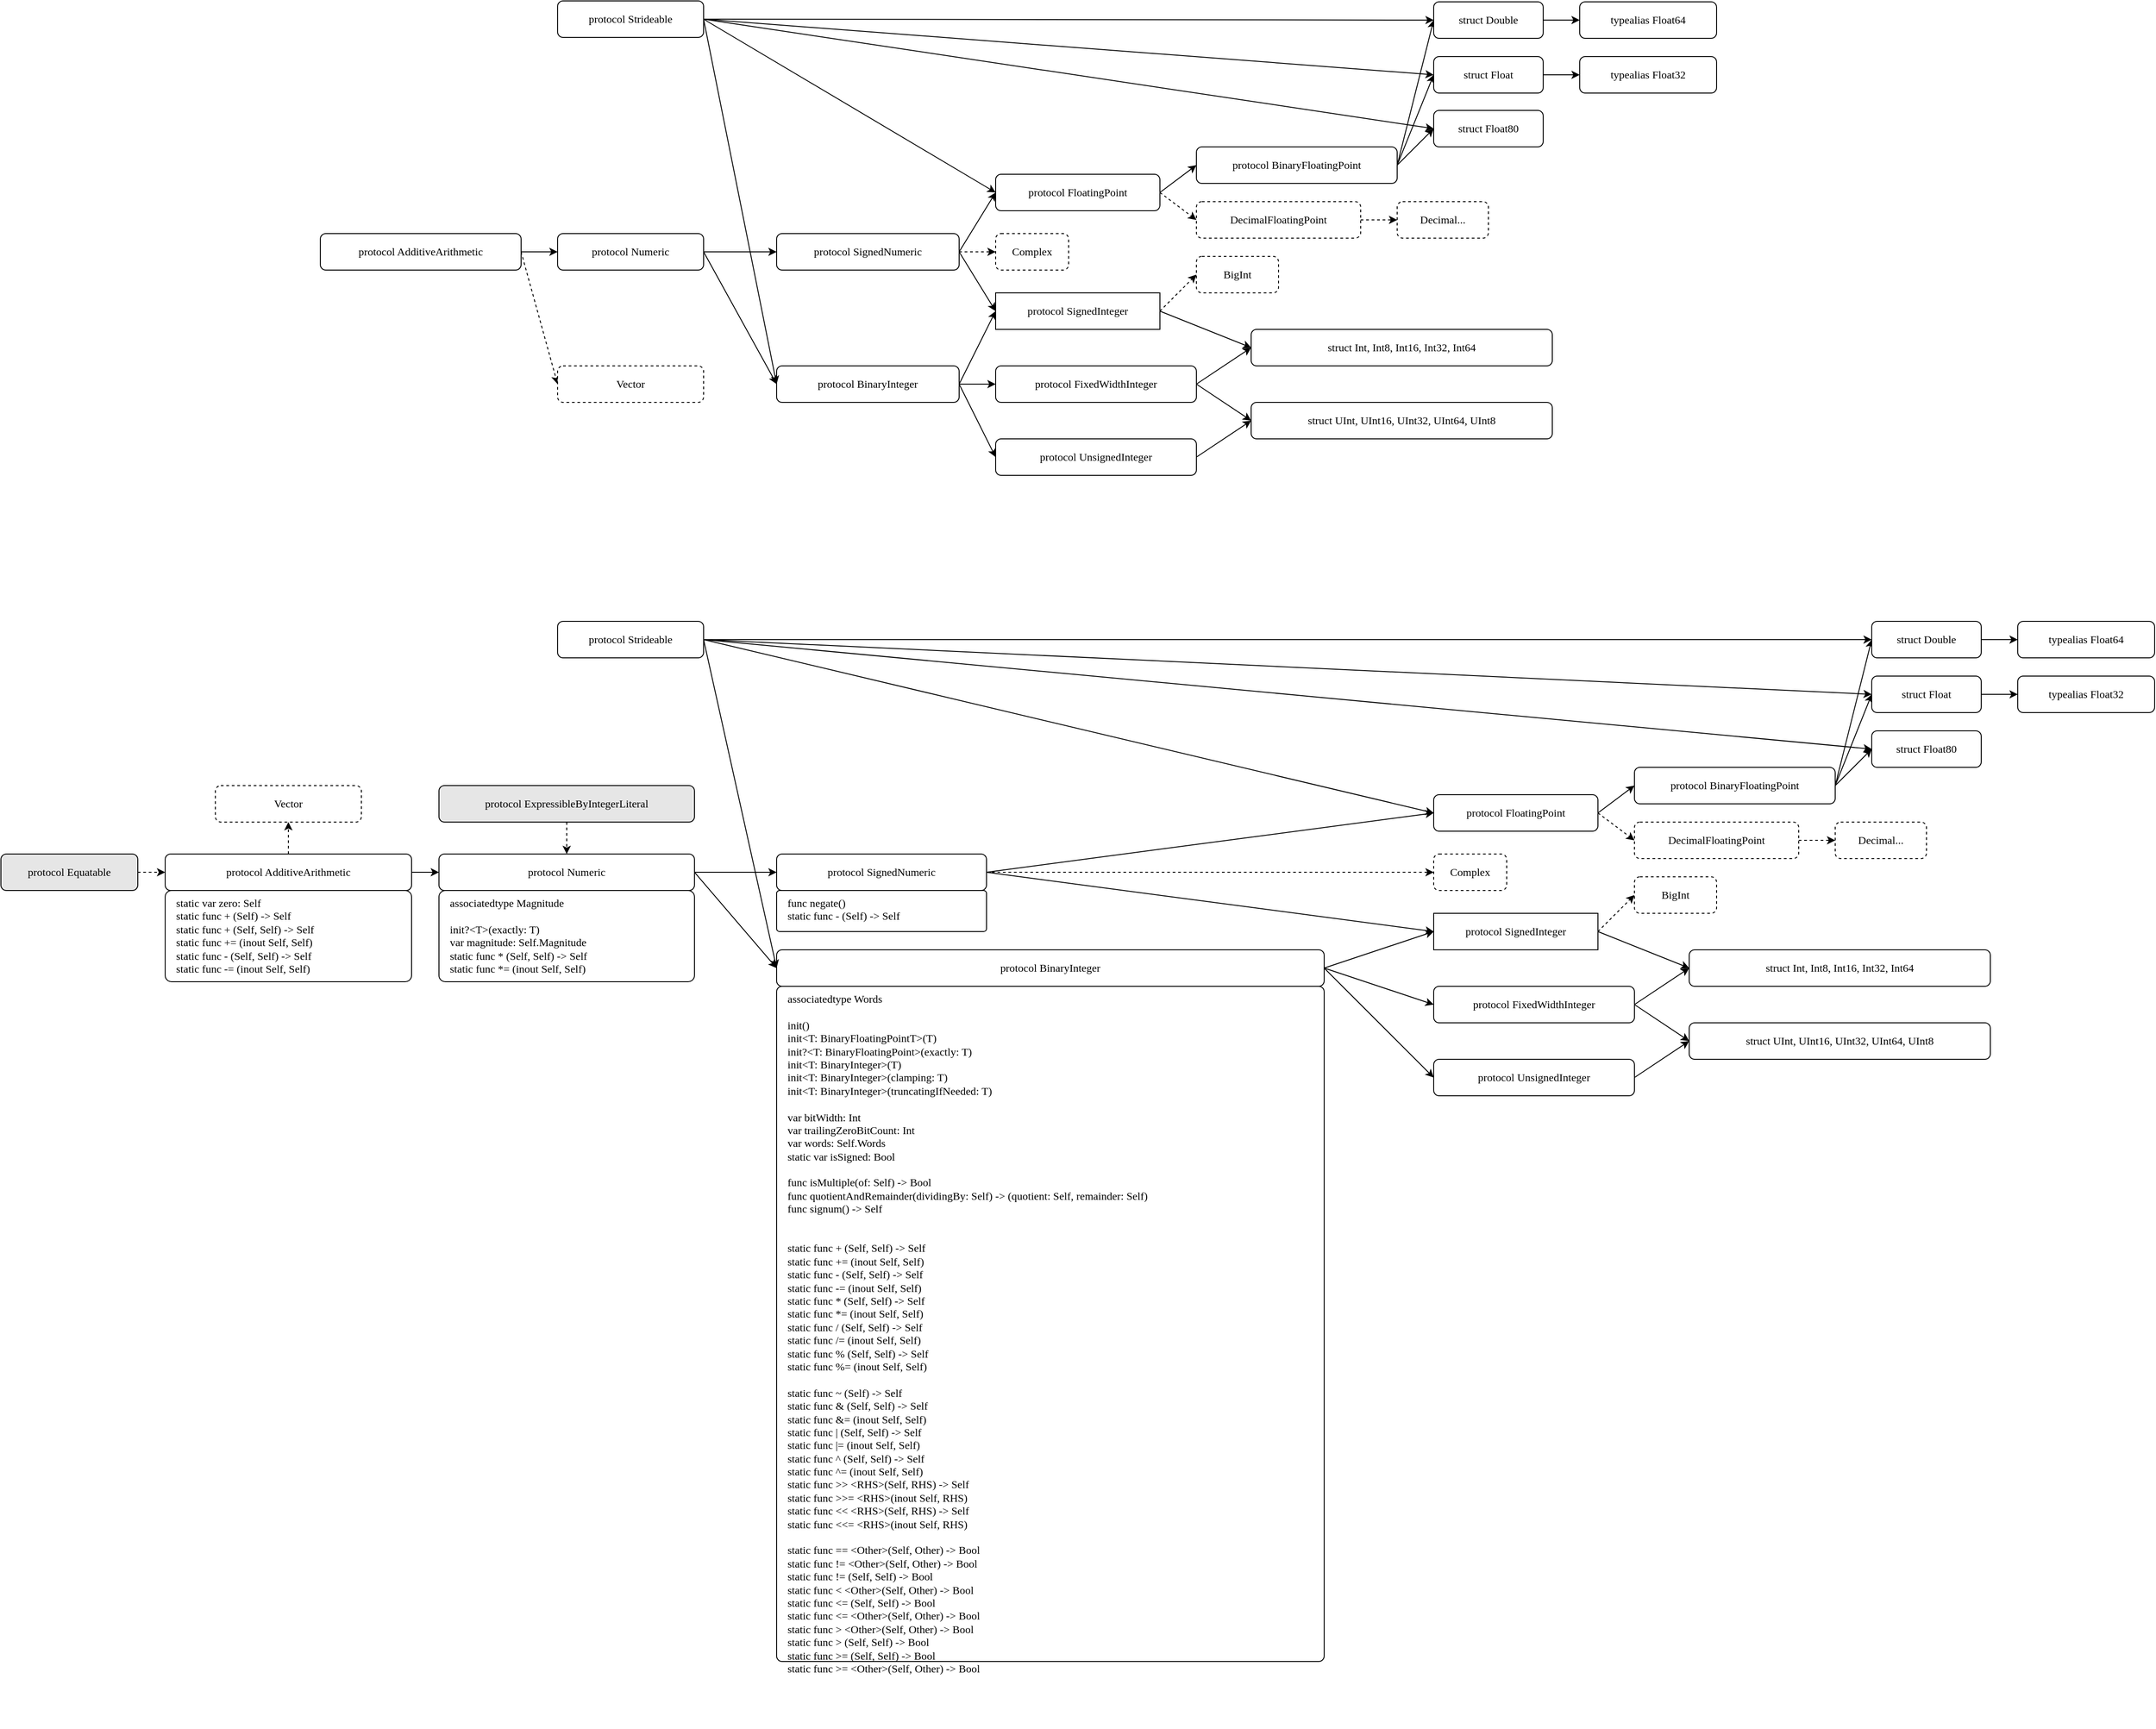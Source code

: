 <mxfile version="10.8.9" type="github"><diagram id="rcVeph1lbxfG8_K3qu0U" name="Page-1"><mxGraphModel dx="2012" dy="1868" grid="1" gridSize="10" guides="1" tooltips="1" connect="1" arrows="1" fold="1" page="1" pageScale="1" pageWidth="827" pageHeight="1169" math="0" shadow="0"><root><mxCell id="0"/><mxCell id="1" parent="0"/><mxCell id="bAg9nZdT17nKx8bPK2S7-5" style="rounded=0;orthogonalLoop=1;jettySize=auto;html=1;exitX=1;exitY=0.5;exitDx=0;exitDy=0;entryX=0;entryY=0.5;entryDx=0;entryDy=0;" parent="1" source="bAg9nZdT17nKx8bPK2S7-1" target="bAg9nZdT17nKx8bPK2S7-3" edge="1"><mxGeometry relative="1" as="geometry"/></mxCell><mxCell id="bAg9nZdT17nKx8bPK2S7-16" style="edgeStyle=none;rounded=0;orthogonalLoop=1;jettySize=auto;html=1;exitX=1;exitY=0.5;exitDx=0;exitDy=0;entryX=0;entryY=0.5;entryDx=0;entryDy=0;" parent="1" source="bAg9nZdT17nKx8bPK2S7-1" target="bAg9nZdT17nKx8bPK2S7-11" edge="1"><mxGeometry relative="1" as="geometry"/></mxCell><mxCell id="bAg9nZdT17nKx8bPK2S7-1" value="&lt;div&gt;&lt;div&gt;&lt;div&gt;&lt;div&gt;&lt;div&gt;&lt;div&gt;&lt;div&gt;&lt;div&gt;&lt;div&gt;&lt;div&gt;&lt;div&gt;&lt;div&gt;&lt;div&gt;&lt;div&gt;&lt;div&gt;&lt;span&gt;&lt;div&gt;&lt;div&gt;&lt;div&gt;&lt;div&gt;&lt;div&gt;&lt;div&gt;&lt;div&gt;&lt;div&gt;&lt;div&gt;&lt;div&gt;&lt;div&gt;&lt;div&gt;&lt;div&gt;&lt;div&gt;&lt;div&gt;&lt;div&gt;&lt;div&gt;&lt;div&gt;&lt;div&gt;&lt;div&gt;&lt;span&gt;&lt;div&gt;&lt;div&gt;&lt;div&gt;&lt;div&gt;&lt;div&gt;&lt;div&gt;&lt;div&gt;&lt;div&gt;&lt;div&gt;&lt;div&gt;&lt;div&gt;&lt;div&gt;&lt;div&gt;&lt;div&gt;&lt;div&gt;&lt;div&gt;&lt;table&gt;&lt;tbody&gt;&lt;tr&gt;&lt;td height=&quot;21&quot;&gt;protocol FixedWidthInteger&lt;/td&gt;&lt;/tr&gt;&lt;/tbody&gt;&lt;/table&gt;&lt;/div&gt;&lt;/div&gt;&lt;/div&gt;&lt;/div&gt;&lt;/div&gt;&lt;/div&gt;&lt;/div&gt;&lt;/div&gt;&lt;/div&gt;&lt;/div&gt;&lt;/div&gt;&lt;/div&gt;&lt;/div&gt;&lt;/div&gt;&lt;/div&gt;&lt;/div&gt;&lt;/span&gt;&lt;/div&gt;&lt;/div&gt;&lt;/div&gt;&lt;/div&gt;&lt;/div&gt;&lt;/div&gt;&lt;/div&gt;&lt;/div&gt;&lt;/div&gt;&lt;/div&gt;&lt;/div&gt;&lt;/div&gt;&lt;/div&gt;&lt;/div&gt;&lt;/div&gt;&lt;/div&gt;&lt;/div&gt;&lt;/div&gt;&lt;/div&gt;&lt;/div&gt;&lt;/span&gt;&lt;/div&gt;&lt;/div&gt;&lt;/div&gt;&lt;/div&gt;&lt;/div&gt;&lt;/div&gt;&lt;/div&gt;&lt;/div&gt;&lt;/div&gt;&lt;/div&gt;&lt;/div&gt;&lt;/div&gt;&lt;/div&gt;&lt;/div&gt;&lt;/div&gt;" style="rounded=1;whiteSpace=wrap;html=1;fontFamily=Menlo;" parent="1" vertex="1"><mxGeometry x="800" y="120" width="220" height="40" as="geometry"/></mxCell><mxCell id="bAg9nZdT17nKx8bPK2S7-6" style="rounded=0;orthogonalLoop=1;jettySize=auto;html=1;exitX=1;exitY=0.5;exitDx=0;exitDy=0;entryX=0;entryY=0.5;entryDx=0;entryDy=0;" parent="1" source="bAg9nZdT17nKx8bPK2S7-2" target="bAg9nZdT17nKx8bPK2S7-3" edge="1"><mxGeometry relative="1" as="geometry"/></mxCell><mxCell id="KWHoCQcayo5Sqr1PXvE4-10" style="edgeStyle=none;rounded=0;orthogonalLoop=1;jettySize=auto;html=1;exitX=1;exitY=0.5;exitDx=0;exitDy=0;entryX=0;entryY=0.5;entryDx=0;entryDy=0;dashed=1;" parent="1" source="bAg9nZdT17nKx8bPK2S7-2" target="KWHoCQcayo5Sqr1PXvE4-9" edge="1"><mxGeometry relative="1" as="geometry"/></mxCell><mxCell id="bAg9nZdT17nKx8bPK2S7-2" value="&lt;span&gt;&lt;span&gt;&lt;table&gt;&lt;tbody&gt;&lt;tr&gt;&lt;td height=&quot;21&quot;&gt;protocol SignedInteger&lt;/td&gt;&lt;/tr&gt;&lt;/tbody&gt;&lt;/table&gt;&lt;/span&gt;&lt;/span&gt;" style="rounded=1;whiteSpace=wrap;html=1;fontFamily=Menlo;arcSize=0;" parent="1" vertex="1"><mxGeometry x="800" y="40" width="180" height="40" as="geometry"/></mxCell><mxCell id="bAg9nZdT17nKx8bPK2S7-3" value="&lt;span&gt;&lt;span&gt;struct Int,&amp;nbsp;&lt;/span&gt;&lt;/span&gt;Int8, Int16, Int32, Int64&lt;span&gt;&lt;span&gt;&lt;br&gt;&lt;/span&gt;&lt;/span&gt;" style="rounded=1;whiteSpace=wrap;html=1;fontFamily=Menlo;" parent="1" vertex="1"><mxGeometry x="1080" y="80" width="330" height="40" as="geometry"/></mxCell><mxCell id="bAg9nZdT17nKx8bPK2S7-9" style="edgeStyle=none;rounded=0;orthogonalLoop=1;jettySize=auto;html=1;exitX=1;exitY=0.5;exitDx=0;exitDy=0;entryX=0;entryY=0.5;entryDx=0;entryDy=0;" parent="1" source="bAg9nZdT17nKx8bPK2S7-7" target="bAg9nZdT17nKx8bPK2S7-1" edge="1"><mxGeometry relative="1" as="geometry"/></mxCell><mxCell id="bAg9nZdT17nKx8bPK2S7-17" style="edgeStyle=none;rounded=0;orthogonalLoop=1;jettySize=auto;html=1;exitX=1;exitY=0.5;exitDx=0;exitDy=0;entryX=0;entryY=0.5;entryDx=0;entryDy=0;" parent="1" source="bAg9nZdT17nKx8bPK2S7-7" target="bAg9nZdT17nKx8bPK2S7-13" edge="1"><mxGeometry relative="1" as="geometry"/></mxCell><mxCell id="bAg9nZdT17nKx8bPK2S7-18" style="edgeStyle=none;rounded=0;orthogonalLoop=1;jettySize=auto;html=1;exitX=1;exitY=0.5;exitDx=0;exitDy=0;entryX=0;entryY=0.5;entryDx=0;entryDy=0;" parent="1" source="bAg9nZdT17nKx8bPK2S7-7" target="bAg9nZdT17nKx8bPK2S7-2" edge="1"><mxGeometry relative="1" as="geometry"/></mxCell><mxCell id="bAg9nZdT17nKx8bPK2S7-7" value="&lt;span&gt;&lt;span&gt;protocol BinaryInteger&lt;br&gt;&lt;/span&gt;&lt;/span&gt;" style="rounded=1;whiteSpace=wrap;html=1;fontFamily=Menlo;" parent="1" vertex="1"><mxGeometry x="560" y="120" width="200" height="40" as="geometry"/></mxCell><mxCell id="bAg9nZdT17nKx8bPK2S7-11" value="struct&amp;nbsp;&lt;span&gt;&lt;span&gt;UInt, UInt16, UInt32, UInt64, UInt8&lt;br&gt;&lt;/span&gt;&lt;/span&gt;" style="rounded=1;whiteSpace=wrap;html=1;fontFamily=Menlo;" parent="1" vertex="1"><mxGeometry x="1080" y="160" width="330" height="40" as="geometry"/></mxCell><mxCell id="bAg9nZdT17nKx8bPK2S7-15" style="edgeStyle=none;rounded=0;orthogonalLoop=1;jettySize=auto;html=1;exitX=1;exitY=0.5;exitDx=0;exitDy=0;entryX=0;entryY=0.5;entryDx=0;entryDy=0;" parent="1" source="bAg9nZdT17nKx8bPK2S7-13" target="bAg9nZdT17nKx8bPK2S7-11" edge="1"><mxGeometry relative="1" as="geometry"/></mxCell><mxCell id="bAg9nZdT17nKx8bPK2S7-13" value="&lt;span&gt;&lt;span&gt;protocol UnsignedInteger&lt;br&gt;&lt;/span&gt;&lt;/span&gt;" style="rounded=1;whiteSpace=wrap;html=1;fontFamily=Menlo;" parent="1" vertex="1"><mxGeometry x="800" y="200" width="220" height="40" as="geometry"/></mxCell><mxCell id="bAg9nZdT17nKx8bPK2S7-22" style="edgeStyle=none;rounded=0;orthogonalLoop=1;jettySize=auto;html=1;exitX=1;exitY=0.5;exitDx=0;exitDy=0;entryX=0;entryY=0.5;entryDx=0;entryDy=0;" parent="1" source="bAg9nZdT17nKx8bPK2S7-19" target="bAg9nZdT17nKx8bPK2S7-7" edge="1"><mxGeometry relative="1" as="geometry"/></mxCell><mxCell id="RIY-XJ7bLuu8b7dFE1G2-24" style="edgeStyle=none;rounded=0;orthogonalLoop=1;jettySize=auto;html=1;exitX=1;exitY=0.5;exitDx=0;exitDy=0;entryX=0;entryY=0.5;entryDx=0;entryDy=0;" parent="1" source="bAg9nZdT17nKx8bPK2S7-19" target="RIY-XJ7bLuu8b7dFE1G2-22" edge="1"><mxGeometry relative="1" as="geometry"/></mxCell><mxCell id="KWHoCQcayo5Sqr1PXvE4-2" style="rounded=0;orthogonalLoop=1;jettySize=auto;html=1;exitX=1;exitY=0.5;exitDx=0;exitDy=0;entryX=0;entryY=0.5;entryDx=0;entryDy=0;dashed=1;" parent="1" source="bAg9nZdT17nKx8bPK2S7-24" target="KWHoCQcayo5Sqr1PXvE4-1" edge="1"><mxGeometry relative="1" as="geometry"/></mxCell><mxCell id="bAg9nZdT17nKx8bPK2S7-19" value="&lt;span&gt;&lt;span&gt;protocol Numeric&lt;br&gt;&lt;/span&gt;&lt;/span&gt;" style="rounded=1;whiteSpace=wrap;html=1;fontFamily=Menlo;" parent="1" vertex="1"><mxGeometry x="320" y="-25" width="160" height="40" as="geometry"/></mxCell><mxCell id="bAg9nZdT17nKx8bPK2S7-23" style="edgeStyle=none;rounded=0;orthogonalLoop=1;jettySize=auto;html=1;exitX=1;exitY=0.5;exitDx=0;exitDy=0;entryX=0;entryY=0.5;entryDx=0;entryDy=0;" parent="1" source="bAg9nZdT17nKx8bPK2S7-20" target="bAg9nZdT17nKx8bPK2S7-7" edge="1"><mxGeometry relative="1" as="geometry"/></mxCell><mxCell id="RIY-XJ7bLuu8b7dFE1G2-6" style="edgeStyle=none;rounded=0;orthogonalLoop=1;jettySize=auto;html=1;exitX=1;exitY=0.5;exitDx=0;exitDy=0;entryX=0;entryY=0.5;entryDx=0;entryDy=0;" parent="1" source="bAg9nZdT17nKx8bPK2S7-20" target="bAg9nZdT17nKx8bPK2S7-37" edge="1"><mxGeometry relative="1" as="geometry"/></mxCell><mxCell id="RIY-XJ7bLuu8b7dFE1G2-10" style="edgeStyle=none;rounded=0;orthogonalLoop=1;jettySize=auto;html=1;exitX=1;exitY=0.5;exitDx=0;exitDy=0;entryX=0;entryY=0.5;entryDx=0;entryDy=0;" parent="1" source="bAg9nZdT17nKx8bPK2S7-20" target="bAg9nZdT17nKx8bPK2S7-40" edge="1"><mxGeometry relative="1" as="geometry"/></mxCell><mxCell id="RIY-XJ7bLuu8b7dFE1G2-20" style="edgeStyle=none;rounded=0;orthogonalLoop=1;jettySize=auto;html=1;exitX=1;exitY=0.5;exitDx=0;exitDy=0;entryX=0;entryY=0.5;entryDx=0;entryDy=0;" parent="1" source="bAg9nZdT17nKx8bPK2S7-20" target="bAg9nZdT17nKx8bPK2S7-42" edge="1"><mxGeometry relative="1" as="geometry"/></mxCell><mxCell id="RIY-XJ7bLuu8b7dFE1G2-21" style="edgeStyle=none;rounded=0;orthogonalLoop=1;jettySize=auto;html=1;exitX=1;exitY=0.5;exitDx=0;exitDy=0;entryX=0;entryY=0.5;entryDx=0;entryDy=0;" parent="1" source="bAg9nZdT17nKx8bPK2S7-20" target="bAg9nZdT17nKx8bPK2S7-35" edge="1"><mxGeometry relative="1" as="geometry"/></mxCell><mxCell id="bAg9nZdT17nKx8bPK2S7-20" value="&lt;span&gt;&lt;span&gt;protocol Strideable&lt;br&gt;&lt;/span&gt;&lt;/span&gt;" style="rounded=1;whiteSpace=wrap;html=1;fontFamily=Menlo;" parent="1" vertex="1"><mxGeometry x="320" y="-280" width="160" height="40" as="geometry"/></mxCell><mxCell id="bAg9nZdT17nKx8bPK2S7-25" style="edgeStyle=none;rounded=0;orthogonalLoop=1;jettySize=auto;html=1;exitX=1;exitY=0.5;exitDx=0;exitDy=0;entryX=0;entryY=0.5;entryDx=0;entryDy=0;" parent="1" source="bAg9nZdT17nKx8bPK2S7-24" target="bAg9nZdT17nKx8bPK2S7-19" edge="1"><mxGeometry relative="1" as="geometry"/></mxCell><mxCell id="bAg9nZdT17nKx8bPK2S7-24" value="&lt;span&gt;&lt;span&gt;protocol AdditiveArithmetic&lt;br&gt;&lt;/span&gt;&lt;/span&gt;" style="rounded=1;whiteSpace=wrap;html=1;fontFamily=Menlo;" parent="1" vertex="1"><mxGeometry x="60" y="-25" width="220" height="40" as="geometry"/></mxCell><mxCell id="bAg9nZdT17nKx8bPK2S7-39" style="edgeStyle=none;rounded=0;orthogonalLoop=1;jettySize=auto;html=1;exitX=1;exitY=0.5;exitDx=0;exitDy=0;entryX=0;entryY=0.5;entryDx=0;entryDy=0;" parent="1" source="bAg9nZdT17nKx8bPK2S7-30" target="bAg9nZdT17nKx8bPK2S7-37" edge="1"><mxGeometry relative="1" as="geometry"/></mxCell><mxCell id="bAg9nZdT17nKx8bPK2S7-41" style="edgeStyle=none;rounded=0;orthogonalLoop=1;jettySize=auto;html=1;exitX=1;exitY=0.5;exitDx=0;exitDy=0;entryX=0;entryY=0.5;entryDx=0;entryDy=0;" parent="1" source="bAg9nZdT17nKx8bPK2S7-30" target="bAg9nZdT17nKx8bPK2S7-40" edge="1"><mxGeometry relative="1" as="geometry"/></mxCell><mxCell id="bAg9nZdT17nKx8bPK2S7-44" style="edgeStyle=none;rounded=0;orthogonalLoop=1;jettySize=auto;html=1;exitX=1;exitY=0.5;exitDx=0;exitDy=0;entryX=0;entryY=0.5;entryDx=0;entryDy=0;" parent="1" source="bAg9nZdT17nKx8bPK2S7-30" target="bAg9nZdT17nKx8bPK2S7-42" edge="1"><mxGeometry relative="1" as="geometry"/></mxCell><mxCell id="bAg9nZdT17nKx8bPK2S7-30" value="&lt;span&gt;&lt;span&gt;protocol BinaryFloatingPoint&lt;br&gt;&lt;/span&gt;&lt;/span&gt;" style="rounded=1;whiteSpace=wrap;html=1;fontFamily=Menlo;" parent="1" vertex="1"><mxGeometry x="1020" y="-120" width="220" height="40" as="geometry"/></mxCell><mxCell id="bAg9nZdT17nKx8bPK2S7-36" style="edgeStyle=none;rounded=0;orthogonalLoop=1;jettySize=auto;html=1;exitX=1;exitY=0.5;exitDx=0;exitDy=0;entryX=0;entryY=0.5;entryDx=0;entryDy=0;" parent="1" source="bAg9nZdT17nKx8bPK2S7-35" target="bAg9nZdT17nKx8bPK2S7-30" edge="1"><mxGeometry relative="1" as="geometry"/></mxCell><mxCell id="KWHoCQcayo5Sqr1PXvE4-6" style="edgeStyle=none;rounded=0;orthogonalLoop=1;jettySize=auto;html=1;exitX=1;exitY=0.5;exitDx=0;exitDy=0;entryX=0;entryY=0.5;entryDx=0;entryDy=0;dashed=1;" parent="1" source="bAg9nZdT17nKx8bPK2S7-35" target="KWHoCQcayo5Sqr1PXvE4-5" edge="1"><mxGeometry relative="1" as="geometry"/></mxCell><mxCell id="bAg9nZdT17nKx8bPK2S7-35" value="&lt;span&gt;&lt;span&gt;protocol FloatingPoint&lt;br&gt;&lt;/span&gt;&lt;/span&gt;" style="rounded=1;whiteSpace=wrap;html=1;fontFamily=Menlo;" parent="1" vertex="1"><mxGeometry x="800" y="-90" width="180" height="40" as="geometry"/></mxCell><mxCell id="RIY-XJ7bLuu8b7dFE1G2-17" style="edgeStyle=none;rounded=0;orthogonalLoop=1;jettySize=auto;html=1;exitX=1;exitY=0.5;exitDx=0;exitDy=0;entryX=0;entryY=0.5;entryDx=0;entryDy=0;" parent="1" source="bAg9nZdT17nKx8bPK2S7-37" target="RIY-XJ7bLuu8b7dFE1G2-16" edge="1"><mxGeometry relative="1" as="geometry"/></mxCell><mxCell id="bAg9nZdT17nKx8bPK2S7-37" value="&lt;span&gt;&lt;span&gt;struct Double&lt;br&gt;&lt;/span&gt;&lt;/span&gt;" style="rounded=1;whiteSpace=wrap;html=1;fontFamily=Menlo;" parent="1" vertex="1"><mxGeometry x="1280" y="-279" width="120" height="40" as="geometry"/></mxCell><mxCell id="RIY-XJ7bLuu8b7dFE1G2-15" style="edgeStyle=none;rounded=0;orthogonalLoop=1;jettySize=auto;html=1;exitX=1;exitY=0.5;exitDx=0;exitDy=0;entryX=0;entryY=0.5;entryDx=0;entryDy=0;" parent="1" source="bAg9nZdT17nKx8bPK2S7-40" target="RIY-XJ7bLuu8b7dFE1G2-14" edge="1"><mxGeometry relative="1" as="geometry"/></mxCell><mxCell id="bAg9nZdT17nKx8bPK2S7-40" value="&lt;span&gt;&lt;span&gt;struct Float&lt;br&gt;&lt;/span&gt;&lt;/span&gt;" style="rounded=1;whiteSpace=wrap;html=1;fontFamily=Menlo;" parent="1" vertex="1"><mxGeometry x="1280" y="-219" width="120" height="40" as="geometry"/></mxCell><mxCell id="bAg9nZdT17nKx8bPK2S7-42" value="&lt;span&gt;&lt;span&gt;struct Float80&lt;br&gt;&lt;/span&gt;&lt;/span&gt;" style="rounded=1;whiteSpace=wrap;html=1;fontFamily=Menlo;" parent="1" vertex="1"><mxGeometry x="1280" y="-160" width="120" height="40" as="geometry"/></mxCell><mxCell id="RIY-XJ7bLuu8b7dFE1G2-14" value="&lt;span&gt;&lt;span&gt;&lt;span&gt;typealias Float32&lt;/span&gt;&lt;br&gt;&lt;/span&gt;&lt;/span&gt;" style="rounded=1;whiteSpace=wrap;html=1;fontFamily=Menlo;" parent="1" vertex="1"><mxGeometry x="1440" y="-219" width="150" height="40" as="geometry"/></mxCell><mxCell id="RIY-XJ7bLuu8b7dFE1G2-16" value="&lt;span&gt;&lt;span&gt;&lt;span&gt;typealias Float64&lt;/span&gt;&lt;br&gt;&lt;/span&gt;&lt;/span&gt;" style="rounded=1;whiteSpace=wrap;html=1;fontFamily=Menlo;" parent="1" vertex="1"><mxGeometry x="1440" y="-279" width="150" height="40" as="geometry"/></mxCell><mxCell id="RIY-XJ7bLuu8b7dFE1G2-23" style="edgeStyle=none;rounded=0;orthogonalLoop=1;jettySize=auto;html=1;exitX=1;exitY=0.5;exitDx=0;exitDy=0;entryX=0;entryY=0.5;entryDx=0;entryDy=0;" parent="1" source="RIY-XJ7bLuu8b7dFE1G2-22" target="bAg9nZdT17nKx8bPK2S7-35" edge="1"><mxGeometry relative="1" as="geometry"/></mxCell><mxCell id="RIY-XJ7bLuu8b7dFE1G2-25" style="edgeStyle=none;rounded=0;orthogonalLoop=1;jettySize=auto;html=1;exitX=1;exitY=0.5;exitDx=0;exitDy=0;entryX=0;entryY=0.5;entryDx=0;entryDy=0;" parent="1" source="RIY-XJ7bLuu8b7dFE1G2-22" target="bAg9nZdT17nKx8bPK2S7-2" edge="1"><mxGeometry relative="1" as="geometry"/></mxCell><mxCell id="KWHoCQcayo5Sqr1PXvE4-4" style="edgeStyle=none;rounded=0;orthogonalLoop=1;jettySize=auto;html=1;exitX=1;exitY=0.5;exitDx=0;exitDy=0;entryX=0;entryY=0.5;entryDx=0;entryDy=0;dashed=1;" parent="1" source="RIY-XJ7bLuu8b7dFE1G2-22" target="KWHoCQcayo5Sqr1PXvE4-3" edge="1"><mxGeometry relative="1" as="geometry"/></mxCell><mxCell id="RIY-XJ7bLuu8b7dFE1G2-22" value="&lt;span&gt;&lt;span&gt;&lt;span&gt;protocol SignedNumeric&lt;/span&gt;&lt;br&gt;&lt;/span&gt;&lt;/span&gt;" style="rounded=1;whiteSpace=wrap;html=1;fontFamily=Menlo;" parent="1" vertex="1"><mxGeometry x="560" y="-25" width="200" height="40" as="geometry"/></mxCell><mxCell id="KWHoCQcayo5Sqr1PXvE4-1" value="&lt;span&gt;&lt;span&gt;Vector&lt;br&gt;&lt;/span&gt;&lt;/span&gt;" style="rounded=1;whiteSpace=wrap;html=1;fontFamily=Menlo;dashed=1;" parent="1" vertex="1"><mxGeometry x="320" y="120" width="160" height="40" as="geometry"/></mxCell><mxCell id="KWHoCQcayo5Sqr1PXvE4-3" value="&lt;span&gt;&lt;span&gt;Complex&lt;br&gt;&lt;/span&gt;&lt;/span&gt;" style="rounded=1;whiteSpace=wrap;html=1;fontFamily=Menlo;dashed=1;" parent="1" vertex="1"><mxGeometry x="800" y="-25" width="80" height="40" as="geometry"/></mxCell><mxCell id="KWHoCQcayo5Sqr1PXvE4-8" style="edgeStyle=none;rounded=0;orthogonalLoop=1;jettySize=auto;html=1;exitX=1;exitY=0.5;exitDx=0;exitDy=0;entryX=0;entryY=0.5;entryDx=0;entryDy=0;dashed=1;" parent="1" source="KWHoCQcayo5Sqr1PXvE4-5" target="KWHoCQcayo5Sqr1PXvE4-7" edge="1"><mxGeometry relative="1" as="geometry"/></mxCell><mxCell id="KWHoCQcayo5Sqr1PXvE4-5" value="&lt;span&gt;&lt;span&gt;DecimalFloatingPoint&lt;br&gt;&lt;/span&gt;&lt;/span&gt;" style="rounded=1;whiteSpace=wrap;html=1;fontFamily=Menlo;dashed=1;" parent="1" vertex="1"><mxGeometry x="1020" y="-60" width="180" height="40" as="geometry"/></mxCell><mxCell id="KWHoCQcayo5Sqr1PXvE4-7" value="&lt;span&gt;&lt;span&gt;Decimal...&lt;br&gt;&lt;/span&gt;&lt;/span&gt;" style="rounded=1;whiteSpace=wrap;html=1;fontFamily=Menlo;dashed=1;" parent="1" vertex="1"><mxGeometry x="1240" y="-60" width="100" height="40" as="geometry"/></mxCell><mxCell id="KWHoCQcayo5Sqr1PXvE4-9" value="&lt;span&gt;&lt;span&gt;BigInt&lt;br&gt;&lt;/span&gt;&lt;/span&gt;" style="rounded=1;whiteSpace=wrap;html=1;fontFamily=Menlo;dashed=1;" parent="1" vertex="1"><mxGeometry x="1020" width="90" height="40" as="geometry"/></mxCell><mxCell id="ykMHdcyJ0icdueJOqCW1-1" style="rounded=0;orthogonalLoop=1;jettySize=auto;html=1;exitX=1;exitY=0.5;exitDx=0;exitDy=0;entryX=0;entryY=0.5;entryDx=0;entryDy=0;" edge="1" source="ykMHdcyJ0icdueJOqCW1-3" target="ykMHdcyJ0icdueJOqCW1-7" parent="1"><mxGeometry relative="1" as="geometry"/></mxCell><mxCell id="ykMHdcyJ0icdueJOqCW1-2" style="edgeStyle=none;rounded=0;orthogonalLoop=1;jettySize=auto;html=1;exitX=1;exitY=0.5;exitDx=0;exitDy=0;entryX=0;entryY=0.5;entryDx=0;entryDy=0;" edge="1" source="ykMHdcyJ0icdueJOqCW1-3" target="ykMHdcyJ0icdueJOqCW1-12" parent="1"><mxGeometry relative="1" as="geometry"/></mxCell><mxCell id="ykMHdcyJ0icdueJOqCW1-3" value="&lt;div&gt;&lt;div&gt;&lt;div&gt;&lt;div&gt;&lt;div&gt;&lt;div&gt;&lt;div&gt;&lt;div&gt;&lt;div&gt;&lt;div&gt;&lt;div&gt;&lt;div&gt;&lt;div&gt;&lt;div&gt;&lt;div&gt;&lt;span&gt;&lt;div&gt;&lt;div&gt;&lt;div&gt;&lt;div&gt;&lt;div&gt;&lt;div&gt;&lt;div&gt;&lt;div&gt;&lt;div&gt;&lt;div&gt;&lt;div&gt;&lt;div&gt;&lt;div&gt;&lt;div&gt;&lt;div&gt;&lt;div&gt;&lt;div&gt;&lt;div&gt;&lt;div&gt;&lt;div&gt;&lt;span&gt;&lt;div&gt;&lt;div&gt;&lt;div&gt;&lt;div&gt;&lt;div&gt;&lt;div&gt;&lt;div&gt;&lt;div&gt;&lt;div&gt;&lt;div&gt;&lt;div&gt;&lt;div&gt;&lt;div&gt;&lt;div&gt;&lt;div&gt;&lt;div&gt;&lt;table&gt;&lt;tbody&gt;&lt;tr&gt;&lt;td height=&quot;21&quot;&gt;protocol FixedWidthInteger&lt;/td&gt;&lt;/tr&gt;&lt;/tbody&gt;&lt;/table&gt;&lt;/div&gt;&lt;/div&gt;&lt;/div&gt;&lt;/div&gt;&lt;/div&gt;&lt;/div&gt;&lt;/div&gt;&lt;/div&gt;&lt;/div&gt;&lt;/div&gt;&lt;/div&gt;&lt;/div&gt;&lt;/div&gt;&lt;/div&gt;&lt;/div&gt;&lt;/div&gt;&lt;/span&gt;&lt;/div&gt;&lt;/div&gt;&lt;/div&gt;&lt;/div&gt;&lt;/div&gt;&lt;/div&gt;&lt;/div&gt;&lt;/div&gt;&lt;/div&gt;&lt;/div&gt;&lt;/div&gt;&lt;/div&gt;&lt;/div&gt;&lt;/div&gt;&lt;/div&gt;&lt;/div&gt;&lt;/div&gt;&lt;/div&gt;&lt;/div&gt;&lt;/div&gt;&lt;/span&gt;&lt;/div&gt;&lt;/div&gt;&lt;/div&gt;&lt;/div&gt;&lt;/div&gt;&lt;/div&gt;&lt;/div&gt;&lt;/div&gt;&lt;/div&gt;&lt;/div&gt;&lt;/div&gt;&lt;/div&gt;&lt;/div&gt;&lt;/div&gt;&lt;/div&gt;" style="rounded=1;whiteSpace=wrap;html=1;fontFamily=Menlo;" vertex="1" parent="1"><mxGeometry x="1280" y="800" width="220" height="40" as="geometry"/></mxCell><mxCell id="ykMHdcyJ0icdueJOqCW1-4" style="rounded=0;orthogonalLoop=1;jettySize=auto;html=1;exitX=1;exitY=0.5;exitDx=0;exitDy=0;entryX=0;entryY=0.5;entryDx=0;entryDy=0;" edge="1" source="ykMHdcyJ0icdueJOqCW1-6" target="ykMHdcyJ0icdueJOqCW1-7" parent="1"><mxGeometry relative="1" as="geometry"/></mxCell><mxCell id="ykMHdcyJ0icdueJOqCW1-5" style="edgeStyle=none;rounded=0;orthogonalLoop=1;jettySize=auto;html=1;exitX=1;exitY=0.5;exitDx=0;exitDy=0;entryX=0;entryY=0.5;entryDx=0;entryDy=0;dashed=1;" edge="1" source="ykMHdcyJ0icdueJOqCW1-6" target="ykMHdcyJ0icdueJOqCW1-50" parent="1"><mxGeometry relative="1" as="geometry"/></mxCell><mxCell id="ykMHdcyJ0icdueJOqCW1-6" value="&lt;span&gt;&lt;span&gt;&lt;table&gt;&lt;tbody&gt;&lt;tr&gt;&lt;td height=&quot;21&quot;&gt;protocol SignedInteger&lt;/td&gt;&lt;/tr&gt;&lt;/tbody&gt;&lt;/table&gt;&lt;/span&gt;&lt;/span&gt;" style="rounded=1;whiteSpace=wrap;html=1;fontFamily=Menlo;arcSize=0;" vertex="1" parent="1"><mxGeometry x="1280" y="720" width="180" height="40" as="geometry"/></mxCell><mxCell id="ykMHdcyJ0icdueJOqCW1-7" value="&lt;span&gt;&lt;span&gt;struct Int,&amp;nbsp;&lt;/span&gt;&lt;/span&gt;Int8, Int16, Int32, Int64&lt;span&gt;&lt;span&gt;&lt;br&gt;&lt;/span&gt;&lt;/span&gt;" style="rounded=1;whiteSpace=wrap;html=1;fontFamily=Menlo;" vertex="1" parent="1"><mxGeometry x="1560" y="760" width="330" height="40" as="geometry"/></mxCell><mxCell id="ykMHdcyJ0icdueJOqCW1-8" style="edgeStyle=none;rounded=0;orthogonalLoop=1;jettySize=auto;html=1;exitX=1;exitY=0.5;exitDx=0;exitDy=0;entryX=0;entryY=0.5;entryDx=0;entryDy=0;" edge="1" source="ykMHdcyJ0icdueJOqCW1-11" target="ykMHdcyJ0icdueJOqCW1-3" parent="1"><mxGeometry relative="1" as="geometry"/></mxCell><mxCell id="ykMHdcyJ0icdueJOqCW1-9" style="edgeStyle=none;rounded=0;orthogonalLoop=1;jettySize=auto;html=1;exitX=1;exitY=0.5;exitDx=0;exitDy=0;entryX=0;entryY=0.5;entryDx=0;entryDy=0;" edge="1" source="ykMHdcyJ0icdueJOqCW1-11" target="ykMHdcyJ0icdueJOqCW1-14" parent="1"><mxGeometry relative="1" as="geometry"/></mxCell><mxCell id="ykMHdcyJ0icdueJOqCW1-10" style="edgeStyle=none;rounded=0;orthogonalLoop=1;jettySize=auto;html=1;exitX=1;exitY=0.5;exitDx=0;exitDy=0;entryX=0;entryY=0.5;entryDx=0;entryDy=0;" edge="1" source="ykMHdcyJ0icdueJOqCW1-11" target="ykMHdcyJ0icdueJOqCW1-6" parent="1"><mxGeometry relative="1" as="geometry"/></mxCell><mxCell id="ykMHdcyJ0icdueJOqCW1-11" value="&lt;span&gt;&lt;span&gt;protocol BinaryInteger&lt;br&gt;&lt;/span&gt;&lt;/span&gt;" style="rounded=1;whiteSpace=wrap;html=1;fontFamily=Menlo;" vertex="1" parent="1"><mxGeometry x="560" y="760" width="600" height="40" as="geometry"/></mxCell><mxCell id="ykMHdcyJ0icdueJOqCW1-12" value="struct&amp;nbsp;&lt;span&gt;&lt;span&gt;UInt, UInt16, UInt32, UInt64, UInt8&lt;br&gt;&lt;/span&gt;&lt;/span&gt;" style="rounded=1;whiteSpace=wrap;html=1;fontFamily=Menlo;" vertex="1" parent="1"><mxGeometry x="1560" y="840" width="330" height="40" as="geometry"/></mxCell><mxCell id="ykMHdcyJ0icdueJOqCW1-13" style="edgeStyle=none;rounded=0;orthogonalLoop=1;jettySize=auto;html=1;exitX=1;exitY=0.5;exitDx=0;exitDy=0;entryX=0;entryY=0.5;entryDx=0;entryDy=0;" edge="1" source="ykMHdcyJ0icdueJOqCW1-14" target="ykMHdcyJ0icdueJOqCW1-12" parent="1"><mxGeometry relative="1" as="geometry"/></mxCell><mxCell id="ykMHdcyJ0icdueJOqCW1-14" value="&lt;span&gt;&lt;span&gt;protocol UnsignedInteger&lt;br&gt;&lt;/span&gt;&lt;/span&gt;" style="rounded=1;whiteSpace=wrap;html=1;fontFamily=Menlo;" vertex="1" parent="1"><mxGeometry x="1280" y="880" width="220" height="40" as="geometry"/></mxCell><mxCell id="ykMHdcyJ0icdueJOqCW1-15" style="edgeStyle=none;rounded=0;orthogonalLoop=1;jettySize=auto;html=1;exitX=1;exitY=0.5;exitDx=0;exitDy=0;entryX=0;entryY=0.5;entryDx=0;entryDy=0;" edge="1" source="ykMHdcyJ0icdueJOqCW1-18" target="ykMHdcyJ0icdueJOqCW1-11" parent="1"><mxGeometry relative="1" as="geometry"/></mxCell><mxCell id="ykMHdcyJ0icdueJOqCW1-16" style="edgeStyle=none;rounded=0;orthogonalLoop=1;jettySize=auto;html=1;exitX=1;exitY=0.5;exitDx=0;exitDy=0;entryX=0;entryY=0.5;entryDx=0;entryDy=0;" edge="1" source="ykMHdcyJ0icdueJOqCW1-18" target="ykMHdcyJ0icdueJOqCW1-44" parent="1"><mxGeometry relative="1" as="geometry"/></mxCell><mxCell id="ykMHdcyJ0icdueJOqCW1-17" style="rounded=0;orthogonalLoop=1;jettySize=auto;html=1;exitX=0.5;exitY=0;exitDx=0;exitDy=0;entryX=0.5;entryY=1;entryDx=0;entryDy=0;dashed=1;" edge="1" source="ykMHdcyJ0icdueJOqCW1-26" target="ykMHdcyJ0icdueJOqCW1-45" parent="1"><mxGeometry relative="1" as="geometry"/></mxCell><mxCell id="ykMHdcyJ0icdueJOqCW1-18" value="&lt;span&gt;&lt;span&gt;protocol Numeric&lt;br&gt;&lt;/span&gt;&lt;/span&gt;" style="rounded=1;whiteSpace=wrap;html=1;fontFamily=Menlo;" vertex="1" parent="1"><mxGeometry x="190" y="655" width="280" height="40" as="geometry"/></mxCell><mxCell id="ykMHdcyJ0icdueJOqCW1-19" style="edgeStyle=none;rounded=0;orthogonalLoop=1;jettySize=auto;html=1;exitX=1;exitY=0.5;exitDx=0;exitDy=0;entryX=0;entryY=0.5;entryDx=0;entryDy=0;" edge="1" source="ykMHdcyJ0icdueJOqCW1-24" target="ykMHdcyJ0icdueJOqCW1-11" parent="1"><mxGeometry relative="1" as="geometry"/></mxCell><mxCell id="ykMHdcyJ0icdueJOqCW1-20" style="edgeStyle=none;rounded=0;orthogonalLoop=1;jettySize=auto;html=1;exitX=1;exitY=0.5;exitDx=0;exitDy=0;entryX=0;entryY=0.5;entryDx=0;entryDy=0;" edge="1" source="ykMHdcyJ0icdueJOqCW1-24" target="ykMHdcyJ0icdueJOqCW1-35" parent="1"><mxGeometry relative="1" as="geometry"/></mxCell><mxCell id="ykMHdcyJ0icdueJOqCW1-21" style="edgeStyle=none;rounded=0;orthogonalLoop=1;jettySize=auto;html=1;exitX=1;exitY=0.5;exitDx=0;exitDy=0;entryX=0;entryY=0.5;entryDx=0;entryDy=0;" edge="1" source="ykMHdcyJ0icdueJOqCW1-24" target="ykMHdcyJ0icdueJOqCW1-37" parent="1"><mxGeometry relative="1" as="geometry"/></mxCell><mxCell id="ykMHdcyJ0icdueJOqCW1-22" style="edgeStyle=none;rounded=0;orthogonalLoop=1;jettySize=auto;html=1;exitX=1;exitY=0.5;exitDx=0;exitDy=0;entryX=0;entryY=0.5;entryDx=0;entryDy=0;" edge="1" source="ykMHdcyJ0icdueJOqCW1-24" target="ykMHdcyJ0icdueJOqCW1-38" parent="1"><mxGeometry relative="1" as="geometry"/></mxCell><mxCell id="ykMHdcyJ0icdueJOqCW1-23" style="edgeStyle=none;rounded=0;orthogonalLoop=1;jettySize=auto;html=1;exitX=1;exitY=0.5;exitDx=0;exitDy=0;entryX=0;entryY=0.5;entryDx=0;entryDy=0;" edge="1" source="ykMHdcyJ0icdueJOqCW1-24" target="ykMHdcyJ0icdueJOqCW1-33" parent="1"><mxGeometry relative="1" as="geometry"/></mxCell><mxCell id="ykMHdcyJ0icdueJOqCW1-24" value="&lt;span&gt;&lt;span&gt;protocol Strideable&lt;br&gt;&lt;/span&gt;&lt;/span&gt;" style="rounded=1;whiteSpace=wrap;html=1;fontFamily=Menlo;" vertex="1" parent="1"><mxGeometry x="320" y="400" width="160" height="40" as="geometry"/></mxCell><mxCell id="ykMHdcyJ0icdueJOqCW1-25" style="edgeStyle=none;rounded=0;orthogonalLoop=1;jettySize=auto;html=1;exitX=1;exitY=0.5;exitDx=0;exitDy=0;entryX=0;entryY=0.5;entryDx=0;entryDy=0;" edge="1" source="ykMHdcyJ0icdueJOqCW1-26" target="ykMHdcyJ0icdueJOqCW1-18" parent="1"><mxGeometry relative="1" as="geometry"/></mxCell><mxCell id="ykMHdcyJ0icdueJOqCW1-26" value="&lt;span&gt;&lt;span&gt;protocol AdditiveArithmetic&lt;br&gt;&lt;/span&gt;&lt;/span&gt;" style="rounded=1;whiteSpace=wrap;html=1;fontFamily=Menlo;" vertex="1" parent="1"><mxGeometry x="-110" y="655" width="270" height="40" as="geometry"/></mxCell><mxCell id="ykMHdcyJ0icdueJOqCW1-27" style="edgeStyle=none;rounded=0;orthogonalLoop=1;jettySize=auto;html=1;exitX=1;exitY=0.5;exitDx=0;exitDy=0;entryX=0;entryY=0.5;entryDx=0;entryDy=0;" edge="1" source="ykMHdcyJ0icdueJOqCW1-30" target="ykMHdcyJ0icdueJOqCW1-35" parent="1"><mxGeometry relative="1" as="geometry"/></mxCell><mxCell id="ykMHdcyJ0icdueJOqCW1-28" style="edgeStyle=none;rounded=0;orthogonalLoop=1;jettySize=auto;html=1;exitX=1;exitY=0.5;exitDx=0;exitDy=0;entryX=0;entryY=0.5;entryDx=0;entryDy=0;" edge="1" source="ykMHdcyJ0icdueJOqCW1-30" target="ykMHdcyJ0icdueJOqCW1-37" parent="1"><mxGeometry relative="1" as="geometry"/></mxCell><mxCell id="ykMHdcyJ0icdueJOqCW1-29" style="edgeStyle=none;rounded=0;orthogonalLoop=1;jettySize=auto;html=1;exitX=1;exitY=0.5;exitDx=0;exitDy=0;entryX=0;entryY=0.5;entryDx=0;entryDy=0;" edge="1" source="ykMHdcyJ0icdueJOqCW1-30" target="ykMHdcyJ0icdueJOqCW1-38" parent="1"><mxGeometry relative="1" as="geometry"/></mxCell><mxCell id="ykMHdcyJ0icdueJOqCW1-30" value="&lt;span&gt;&lt;span&gt;protocol BinaryFloatingPoint&lt;br&gt;&lt;/span&gt;&lt;/span&gt;" style="rounded=1;whiteSpace=wrap;html=1;fontFamily=Menlo;" vertex="1" parent="1"><mxGeometry x="1500" y="560" width="220" height="40" as="geometry"/></mxCell><mxCell id="ykMHdcyJ0icdueJOqCW1-31" style="edgeStyle=none;rounded=0;orthogonalLoop=1;jettySize=auto;html=1;exitX=1;exitY=0.5;exitDx=0;exitDy=0;entryX=0;entryY=0.5;entryDx=0;entryDy=0;" edge="1" source="ykMHdcyJ0icdueJOqCW1-33" target="ykMHdcyJ0icdueJOqCW1-30" parent="1"><mxGeometry relative="1" as="geometry"/></mxCell><mxCell id="ykMHdcyJ0icdueJOqCW1-32" style="edgeStyle=none;rounded=0;orthogonalLoop=1;jettySize=auto;html=1;exitX=1;exitY=0.5;exitDx=0;exitDy=0;entryX=0;entryY=0.5;entryDx=0;entryDy=0;dashed=1;" edge="1" source="ykMHdcyJ0icdueJOqCW1-33" target="ykMHdcyJ0icdueJOqCW1-48" parent="1"><mxGeometry relative="1" as="geometry"/></mxCell><mxCell id="ykMHdcyJ0icdueJOqCW1-33" value="&lt;span&gt;&lt;span&gt;protocol FloatingPoint&lt;br&gt;&lt;/span&gt;&lt;/span&gt;" style="rounded=1;whiteSpace=wrap;html=1;fontFamily=Menlo;" vertex="1" parent="1"><mxGeometry x="1280" y="590" width="180" height="40" as="geometry"/></mxCell><mxCell id="ykMHdcyJ0icdueJOqCW1-34" style="edgeStyle=none;rounded=0;orthogonalLoop=1;jettySize=auto;html=1;exitX=1;exitY=0.5;exitDx=0;exitDy=0;entryX=0;entryY=0.5;entryDx=0;entryDy=0;" edge="1" source="ykMHdcyJ0icdueJOqCW1-35" target="ykMHdcyJ0icdueJOqCW1-40" parent="1"><mxGeometry relative="1" as="geometry"/></mxCell><mxCell id="ykMHdcyJ0icdueJOqCW1-35" value="&lt;span&gt;&lt;span&gt;struct Double&lt;br&gt;&lt;/span&gt;&lt;/span&gt;" style="rounded=1;whiteSpace=wrap;html=1;fontFamily=Menlo;" vertex="1" parent="1"><mxGeometry x="1760" y="400" width="120" height="40" as="geometry"/></mxCell><mxCell id="ykMHdcyJ0icdueJOqCW1-36" style="edgeStyle=none;rounded=0;orthogonalLoop=1;jettySize=auto;html=1;exitX=1;exitY=0.5;exitDx=0;exitDy=0;entryX=0;entryY=0.5;entryDx=0;entryDy=0;" edge="1" source="ykMHdcyJ0icdueJOqCW1-37" target="ykMHdcyJ0icdueJOqCW1-39" parent="1"><mxGeometry relative="1" as="geometry"/></mxCell><mxCell id="ykMHdcyJ0icdueJOqCW1-37" value="&lt;span&gt;&lt;span&gt;struct Float&lt;br&gt;&lt;/span&gt;&lt;/span&gt;" style="rounded=1;whiteSpace=wrap;html=1;fontFamily=Menlo;" vertex="1" parent="1"><mxGeometry x="1760" y="460" width="120" height="40" as="geometry"/></mxCell><mxCell id="ykMHdcyJ0icdueJOqCW1-38" value="&lt;span&gt;&lt;span&gt;struct Float80&lt;br&gt;&lt;/span&gt;&lt;/span&gt;" style="rounded=1;whiteSpace=wrap;html=1;fontFamily=Menlo;" vertex="1" parent="1"><mxGeometry x="1760" y="520" width="120" height="40" as="geometry"/></mxCell><mxCell id="ykMHdcyJ0icdueJOqCW1-39" value="&lt;span&gt;&lt;span&gt;&lt;span&gt;typealias Float32&lt;/span&gt;&lt;br&gt;&lt;/span&gt;&lt;/span&gt;" style="rounded=1;whiteSpace=wrap;html=1;fontFamily=Menlo;" vertex="1" parent="1"><mxGeometry x="1920" y="460" width="150" height="40" as="geometry"/></mxCell><mxCell id="ykMHdcyJ0icdueJOqCW1-40" value="&lt;span&gt;&lt;span&gt;&lt;span&gt;typealias Float64&lt;/span&gt;&lt;br&gt;&lt;/span&gt;&lt;/span&gt;" style="rounded=1;whiteSpace=wrap;html=1;fontFamily=Menlo;" vertex="1" parent="1"><mxGeometry x="1920" y="400" width="150" height="40" as="geometry"/></mxCell><mxCell id="ykMHdcyJ0icdueJOqCW1-41" style="edgeStyle=none;rounded=0;orthogonalLoop=1;jettySize=auto;html=1;exitX=1;exitY=0.5;exitDx=0;exitDy=0;entryX=0;entryY=0.5;entryDx=0;entryDy=0;" edge="1" source="ykMHdcyJ0icdueJOqCW1-44" target="ykMHdcyJ0icdueJOqCW1-33" parent="1"><mxGeometry relative="1" as="geometry"/></mxCell><mxCell id="ykMHdcyJ0icdueJOqCW1-42" style="edgeStyle=none;rounded=0;orthogonalLoop=1;jettySize=auto;html=1;exitX=1;exitY=0.5;exitDx=0;exitDy=0;entryX=0;entryY=0.5;entryDx=0;entryDy=0;" edge="1" source="ykMHdcyJ0icdueJOqCW1-44" target="ykMHdcyJ0icdueJOqCW1-6" parent="1"><mxGeometry relative="1" as="geometry"/></mxCell><mxCell id="ykMHdcyJ0icdueJOqCW1-43" style="edgeStyle=none;rounded=0;orthogonalLoop=1;jettySize=auto;html=1;exitX=1;exitY=0.5;exitDx=0;exitDy=0;entryX=0;entryY=0.5;entryDx=0;entryDy=0;dashed=1;" edge="1" source="ykMHdcyJ0icdueJOqCW1-44" target="ykMHdcyJ0icdueJOqCW1-46" parent="1"><mxGeometry relative="1" as="geometry"/></mxCell><mxCell id="ykMHdcyJ0icdueJOqCW1-44" value="&lt;span&gt;&lt;span&gt;&lt;span&gt;protocol SignedNumeric&lt;/span&gt;&lt;br&gt;&lt;/span&gt;&lt;/span&gt;" style="rounded=1;whiteSpace=wrap;html=1;fontFamily=Menlo;" vertex="1" parent="1"><mxGeometry x="560" y="655" width="230" height="40" as="geometry"/></mxCell><mxCell id="ykMHdcyJ0icdueJOqCW1-45" value="&lt;span&gt;&lt;span&gt;Vector&lt;br&gt;&lt;/span&gt;&lt;/span&gt;" style="rounded=1;whiteSpace=wrap;html=1;fontFamily=Menlo;dashed=1;" vertex="1" parent="1"><mxGeometry x="-55" y="580" width="160" height="40" as="geometry"/></mxCell><mxCell id="ykMHdcyJ0icdueJOqCW1-46" value="&lt;span&gt;&lt;span&gt;Complex&lt;br&gt;&lt;/span&gt;&lt;/span&gt;" style="rounded=1;whiteSpace=wrap;html=1;fontFamily=Menlo;dashed=1;" vertex="1" parent="1"><mxGeometry x="1280" y="655" width="80" height="40" as="geometry"/></mxCell><mxCell id="ykMHdcyJ0icdueJOqCW1-47" style="edgeStyle=none;rounded=0;orthogonalLoop=1;jettySize=auto;html=1;exitX=1;exitY=0.5;exitDx=0;exitDy=0;entryX=0;entryY=0.5;entryDx=0;entryDy=0;dashed=1;" edge="1" source="ykMHdcyJ0icdueJOqCW1-48" target="ykMHdcyJ0icdueJOqCW1-49" parent="1"><mxGeometry relative="1" as="geometry"/></mxCell><mxCell id="ykMHdcyJ0icdueJOqCW1-48" value="&lt;span&gt;&lt;span&gt;DecimalFloatingPoint&lt;br&gt;&lt;/span&gt;&lt;/span&gt;" style="rounded=1;whiteSpace=wrap;html=1;fontFamily=Menlo;dashed=1;" vertex="1" parent="1"><mxGeometry x="1500" y="620" width="180" height="40" as="geometry"/></mxCell><mxCell id="ykMHdcyJ0icdueJOqCW1-49" value="&lt;span&gt;&lt;span&gt;Decimal...&lt;br&gt;&lt;/span&gt;&lt;/span&gt;" style="rounded=1;whiteSpace=wrap;html=1;fontFamily=Menlo;dashed=1;" vertex="1" parent="1"><mxGeometry x="1720" y="620" width="100" height="40" as="geometry"/></mxCell><mxCell id="ykMHdcyJ0icdueJOqCW1-50" value="&lt;span&gt;&lt;span&gt;BigInt&lt;br&gt;&lt;/span&gt;&lt;/span&gt;" style="rounded=1;whiteSpace=wrap;html=1;fontFamily=Menlo;dashed=1;" vertex="1" parent="1"><mxGeometry x="1500" y="680" width="90" height="40" as="geometry"/></mxCell><mxCell id="ykMHdcyJ0icdueJOqCW1-51" value="&lt;span&gt;&lt;span style=&quot;font-size: 12px&quot;&gt;&lt;div&gt;static var zero: Self&lt;/div&gt;&lt;div&gt;static func + (Self) -&amp;gt; Self&lt;/div&gt;&lt;div&gt;static func + (Self, Self) -&amp;gt; Self&lt;/div&gt;&lt;div&gt;static func += (inout Self, Self)&lt;/div&gt;&lt;div&gt;static func - (Self, Self) -&amp;gt; Self&lt;/div&gt;&lt;div&gt;static func -= (inout Self, Self)&lt;/div&gt;&lt;/span&gt;&lt;/span&gt;" style="rounded=1;whiteSpace=wrap;html=1;fontFamily=Menlo;align=left;spacingLeft=10;arcSize=7;verticalAlign=top;" vertex="1" parent="1"><mxGeometry x="-110" y="695" width="270" height="100" as="geometry"/></mxCell><mxCell id="ykMHdcyJ0icdueJOqCW1-54" style="edgeStyle=none;rounded=0;orthogonalLoop=1;jettySize=auto;html=1;exitX=1;exitY=0.5;exitDx=0;exitDy=0;entryX=0;entryY=0.5;entryDx=0;entryDy=0;dashed=1;" edge="1" parent="1" source="ykMHdcyJ0icdueJOqCW1-52" target="ykMHdcyJ0icdueJOqCW1-26"><mxGeometry relative="1" as="geometry"/></mxCell><mxCell id="ykMHdcyJ0icdueJOqCW1-52" value="&lt;span&gt;&lt;span&gt;protocol Equatable&lt;br&gt;&lt;/span&gt;&lt;/span&gt;" style="rounded=1;whiteSpace=wrap;html=1;fontFamily=Menlo;fillColor=#E6E6E6;" vertex="1" parent="1"><mxGeometry x="-290" y="655" width="150" height="40" as="geometry"/></mxCell><mxCell id="ykMHdcyJ0icdueJOqCW1-55" value="&lt;span&gt;associatedtype Magnitude&lt;br&gt;&lt;br&gt;&lt;div&gt;init?&amp;lt;T&amp;gt;(exactly: T)&lt;/div&gt;&lt;div&gt;var magnitude: Self.Magnitude&lt;/div&gt;&lt;div&gt;static func * (Self, Self) -&amp;gt; Self&lt;/div&gt;&lt;div&gt;static func *= (inout Self, Self)&lt;/div&gt;&lt;/span&gt;" style="rounded=1;whiteSpace=wrap;html=1;fontFamily=Menlo;align=left;spacingLeft=10;arcSize=7;verticalAlign=top;" vertex="1" parent="1"><mxGeometry x="190" y="695" width="280" height="100" as="geometry"/></mxCell><mxCell id="ykMHdcyJ0icdueJOqCW1-57" style="edgeStyle=none;rounded=0;orthogonalLoop=1;jettySize=auto;html=1;exitX=0.5;exitY=1;exitDx=0;exitDy=0;entryX=0.5;entryY=0;entryDx=0;entryDy=0;dashed=1;" edge="1" parent="1" source="ykMHdcyJ0icdueJOqCW1-56" target="ykMHdcyJ0icdueJOqCW1-18"><mxGeometry relative="1" as="geometry"/></mxCell><mxCell id="ykMHdcyJ0icdueJOqCW1-56" value="&lt;span&gt;&lt;span&gt;protocol ExpressibleByIntegerLiteral&lt;br&gt;&lt;/span&gt;&lt;/span&gt;" style="rounded=1;whiteSpace=wrap;html=1;fontFamily=Menlo;fillColor=#E6E6E6;" vertex="1" parent="1"><mxGeometry x="190" y="580" width="280" height="40" as="geometry"/></mxCell><mxCell id="ykMHdcyJ0icdueJOqCW1-58" value="&lt;div&gt;func negate()&lt;/div&gt;&lt;div&gt;static func - (Self) -&amp;gt; Self&lt;/div&gt;" style="rounded=1;whiteSpace=wrap;html=1;fontFamily=Menlo;align=left;spacingLeft=10;arcSize=7;verticalAlign=top;" vertex="1" parent="1"><mxGeometry x="560" y="695" width="230" height="45" as="geometry"/></mxCell><mxCell id="ykMHdcyJ0icdueJOqCW1-61" value="&lt;div&gt;associatedtype Words&lt;/div&gt;&lt;div&gt;&lt;br&gt;&lt;/div&gt;&lt;div&gt;init()&lt;/div&gt;&lt;div&gt;init&amp;lt;T: BinaryFloatingPointT&amp;gt;(T)&lt;/div&gt;&lt;div&gt;init?&amp;lt;T: BinaryFloatingPoint&amp;gt;(exactly: T)&lt;br&gt;&lt;/div&gt;&lt;div&gt;init&amp;lt;T: BinaryInteger&amp;gt;(T)&lt;/div&gt;&lt;div&gt;init&amp;lt;T: BinaryInteger&amp;gt;(clamping: T)&lt;/div&gt;&lt;div&gt;init&amp;lt;T: BinaryInteger&amp;gt;(truncatingIfNeeded: T)&lt;/div&gt;&lt;div&gt;&lt;br&gt;&lt;/div&gt;&lt;div&gt;var bitWidth: Int&lt;/div&gt;&lt;div&gt;var trailingZeroBitCount: Int&lt;/div&gt;&lt;div&gt;var words: Self.Words&lt;/div&gt;&lt;div&gt;static var isSigned: Bool&lt;/div&gt;&lt;div&gt;&lt;br&gt;&lt;/div&gt;&lt;div&gt;func isMultiple(of: Self) -&amp;gt; Bool&lt;/div&gt;&lt;div&gt;func quotientAndRemainder(dividingBy: Self) -&amp;gt; (quotient: Self, remainder: Self)&lt;/div&gt;&lt;div&gt;func signum() -&amp;gt; Self&lt;/div&gt;&lt;div&gt;&lt;br&gt;&lt;/div&gt;&lt;div&gt;&lt;br&gt;&lt;/div&gt;&lt;div&gt;&lt;div&gt;static func + (Self, Self) -&amp;gt; Self&lt;/div&gt;&lt;div&gt;static func += (inout Self, Self)&lt;/div&gt;&lt;/div&gt;&lt;div&gt;&lt;div&gt;static func - (Self, Self) -&amp;gt; Self&lt;/div&gt;&lt;div&gt;static func -= (inout Self, Self)&lt;/div&gt;&lt;/div&gt;&lt;div&gt;&lt;div&gt;static func * (Self, Self) -&amp;gt; Self&lt;/div&gt;&lt;div&gt;static func *= (inout Self, Self)&lt;/div&gt;&lt;/div&gt;&lt;div&gt;&lt;div&gt;&lt;div&gt;static func / (Self, Self) -&amp;gt; Self&lt;/div&gt;&lt;div&gt;static func /= (inout Self, Self)&lt;/div&gt;&lt;/div&gt;&lt;div&gt;&lt;div&gt;static func % (Self, Self) -&amp;gt; Self&lt;/div&gt;&lt;div&gt;static func %= (inout Self, Self)&lt;/div&gt;&lt;/div&gt;&lt;/div&gt;&lt;div&gt;&lt;br&gt;&lt;/div&gt;&lt;div&gt;static func ~ (Self) -&amp;gt; Self&lt;br&gt;&lt;/div&gt;&lt;div&gt;&lt;div&gt;static func &amp;amp; (Self, Self) -&amp;gt; Self&lt;/div&gt;&lt;div&gt;static func &amp;amp;= (inout Self, Self)&lt;/div&gt;&lt;/div&gt;&lt;div&gt;&lt;div&gt;static func | (Self, Self) -&amp;gt; Self&lt;/div&gt;&lt;div&gt;static func |= (inout Self, Self)&lt;/div&gt;&lt;/div&gt;&lt;div&gt;&lt;div&gt;static func ^ (Self, Self) -&amp;gt; Self&lt;/div&gt;&lt;div&gt;static func ^= (inout Self, Self)&lt;/div&gt;&lt;/div&gt;&lt;div&gt;&lt;div&gt;static func &amp;gt;&amp;gt; &amp;lt;RHS&amp;gt;(Self, RHS) -&amp;gt; Self&lt;/div&gt;&lt;div&gt;static func &amp;gt;&amp;gt;= &amp;lt;RHS&amp;gt;(inout Self, RHS)&lt;/div&gt;&lt;/div&gt;&lt;div&gt;&lt;div&gt;static func &amp;lt;&amp;lt; &amp;lt;RHS&amp;gt;(Self, RHS) -&amp;gt; Self&lt;/div&gt;&lt;div&gt;static func &amp;lt;&amp;lt;= &amp;lt;RHS&amp;gt;(inout Self, RHS)&lt;/div&gt;&lt;/div&gt;&lt;div&gt;&lt;br&gt;&lt;/div&gt;&lt;div&gt;static func == &amp;lt;Other&amp;gt;(Self, Other) -&amp;gt; Bool&lt;br&gt;&lt;/div&gt;&lt;div&gt;static func != &amp;lt;Other&amp;gt;(Self, Other) -&amp;gt; Bool&lt;/div&gt;&lt;div&gt;static func != (Self, Self) -&amp;gt; Bool&lt;/div&gt;&lt;div&gt;static func &amp;lt; &amp;lt;Other&amp;gt;(Self, Other) -&amp;gt; Bool&lt;/div&gt;&lt;div&gt;static func &amp;lt;= (Self, Self) -&amp;gt; Bool&lt;/div&gt;&lt;div&gt;static func &amp;lt;= &amp;lt;Other&amp;gt;(Self, Other) -&amp;gt; Bool&lt;/div&gt;&lt;div&gt;static func &amp;gt; &amp;lt;Other&amp;gt;(Self, Other) -&amp;gt; Bool&lt;/div&gt;&lt;div&gt;static func &amp;gt; (Self, Self) -&amp;gt; Bool&lt;/div&gt;&lt;div&gt;static func &amp;gt;= (Self, Self) -&amp;gt; Bool&lt;/div&gt;&lt;div&gt;static func &amp;gt;= &amp;lt;Other&amp;gt;(Self, Other) -&amp;gt; Bool&lt;/div&gt;&lt;div&gt;&lt;br&gt;&lt;/div&gt;&lt;div&gt;&lt;br&gt;&lt;/div&gt;&lt;div&gt;&lt;br&gt;&lt;/div&gt;&lt;div&gt;&lt;br&gt;&lt;/div&gt;" style="rounded=1;whiteSpace=wrap;html=1;fontFamily=Menlo;align=left;spacingLeft=10;arcSize=1;verticalAlign=top;" vertex="1" parent="1"><mxGeometry x="560" y="800" width="600" height="740" as="geometry"/></mxCell></root></mxGraphModel></diagram></mxfile>